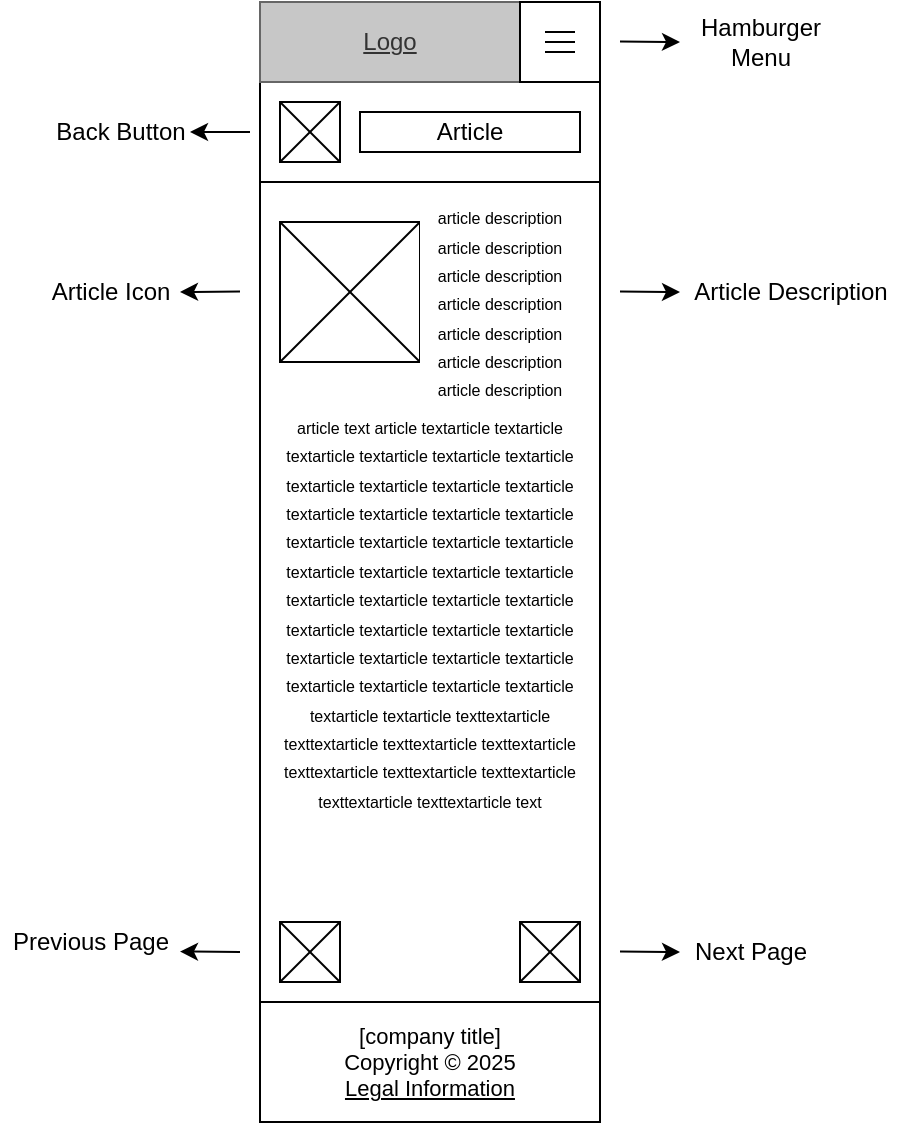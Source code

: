 <mxfile version="15.5.2" type="device"><diagram id="T2MtyHLGIBW448QUvl1Z" name="Page-1"><mxGraphModel dx="1153" dy="574" grid="1" gridSize="10" guides="1" tooltips="1" connect="1" arrows="1" fold="1" page="1" pageScale="1" pageWidth="850" pageHeight="1100" math="0" shadow="0"><root><mxCell id="0"/><mxCell id="1" parent="0"/><mxCell id="Z6XGyi4d-ByWD6EcC5bQ-1" value="" style="rounded=0;whiteSpace=wrap;html=1;" parent="1" vertex="1"><mxGeometry x="340" y="40" width="170" height="560" as="geometry"/></mxCell><mxCell id="Z6XGyi4d-ByWD6EcC5bQ-4" value="Article" style="rounded=0;whiteSpace=wrap;html=1;" parent="1" vertex="1"><mxGeometry x="390" y="95" width="110" height="20" as="geometry"/></mxCell><mxCell id="Z6XGyi4d-ByWD6EcC5bQ-5" value="" style="rounded=0;whiteSpace=wrap;html=1;" parent="1" vertex="1"><mxGeometry x="340" y="130" width="170" height="410" as="geometry"/></mxCell><mxCell id="Z6XGyi4d-ByWD6EcC5bQ-6" value="" style="rounded=0;whiteSpace=wrap;html=1;" parent="1" vertex="1"><mxGeometry x="350" y="150" width="70" height="70" as="geometry"/></mxCell><mxCell id="Z6XGyi4d-ByWD6EcC5bQ-32" value="" style="endArrow=classic;html=1;rounded=0;" parent="1" edge="1"><mxGeometry width="50" height="50" relative="1" as="geometry"><mxPoint x="330" y="184.76" as="sourcePoint"/><mxPoint x="300" y="185" as="targetPoint"/></mxGeometry></mxCell><mxCell id="Z6XGyi4d-ByWD6EcC5bQ-33" value="Article Icon" style="text;html=1;align=center;verticalAlign=middle;resizable=0;points=[];autosize=1;strokeColor=none;fillColor=none;" parent="1" vertex="1"><mxGeometry x="230" y="175" width="70" height="20" as="geometry"/></mxCell><mxCell id="Z6XGyi4d-ByWD6EcC5bQ-34" value="" style="endArrow=classic;html=1;rounded=0;" parent="1" edge="1"><mxGeometry width="50" height="50" relative="1" as="geometry"><mxPoint x="520" y="59.8" as="sourcePoint"/><mxPoint x="550" y="60" as="targetPoint"/></mxGeometry></mxCell><mxCell id="Z6XGyi4d-ByWD6EcC5bQ-35" value="Hamburger&lt;br&gt;Menu" style="text;html=1;align=center;verticalAlign=middle;resizable=0;points=[];autosize=1;strokeColor=none;fillColor=none;" parent="1" vertex="1"><mxGeometry x="550" y="45" width="80" height="30" as="geometry"/></mxCell><mxCell id="Z6XGyi4d-ByWD6EcC5bQ-37" value="" style="endArrow=classic;html=1;rounded=0;" parent="1" edge="1"><mxGeometry width="50" height="50" relative="1" as="geometry"><mxPoint x="520" y="184.8" as="sourcePoint"/><mxPoint x="550" y="185.04" as="targetPoint"/></mxGeometry></mxCell><mxCell id="Z6XGyi4d-ByWD6EcC5bQ-38" value="Article Description" style="text;html=1;align=center;verticalAlign=middle;resizable=0;points=[];autosize=1;strokeColor=none;fillColor=none;" parent="1" vertex="1"><mxGeometry x="550" y="175" width="110" height="20" as="geometry"/></mxCell><mxCell id="Ei203aNxSpNS52mW64xf-4" value="" style="endArrow=none;html=1;rounded=0;exitX=0;exitY=0;exitDx=0;exitDy=0;entryX=1;entryY=1;entryDx=0;entryDy=0;" edge="1" parent="1" target="Z6XGyi4d-ByWD6EcC5bQ-6"><mxGeometry width="50" height="50" relative="1" as="geometry"><mxPoint x="350" y="150" as="sourcePoint"/><mxPoint x="400" y="200.0" as="targetPoint"/></mxGeometry></mxCell><mxCell id="Ei203aNxSpNS52mW64xf-5" value="" style="endArrow=none;html=1;rounded=0;exitX=0;exitY=1;exitDx=0;exitDy=0;entryX=1;entryY=0;entryDx=0;entryDy=0;" edge="1" parent="1" source="Z6XGyi4d-ByWD6EcC5bQ-6" target="Z6XGyi4d-ByWD6EcC5bQ-6"><mxGeometry width="50" height="50" relative="1" as="geometry"><mxPoint x="360" y="160" as="sourcePoint"/><mxPoint x="410" y="210.0" as="targetPoint"/></mxGeometry></mxCell><mxCell id="Ei203aNxSpNS52mW64xf-8" value="&lt;font style=&quot;font-size: 8px&quot;&gt;article description article description article description article description article description article description article description&lt;/font&gt;" style="rounded=0;whiteSpace=wrap;html=1;strokeColor=none;" vertex="1" parent="1"><mxGeometry x="420" y="140" width="80" height="100" as="geometry"/></mxCell><mxCell id="Ei203aNxSpNS52mW64xf-9" value="&lt;font style=&quot;font-size: 8px&quot;&gt;article text&amp;nbsp;&lt;/font&gt;&lt;span style=&quot;font-size: 8px&quot;&gt;article text&lt;/span&gt;&lt;span style=&quot;font-size: 8px&quot;&gt;article text&lt;/span&gt;&lt;span style=&quot;font-size: 8px&quot;&gt;article text&lt;/span&gt;&lt;span style=&quot;font-size: 8px&quot;&gt;article text&lt;/span&gt;&lt;span style=&quot;font-size: 8px&quot;&gt;article text&lt;/span&gt;&lt;span style=&quot;font-size: 8px&quot;&gt;article text&lt;/span&gt;&lt;span style=&quot;font-size: 8px&quot;&gt;article text&lt;/span&gt;&lt;span style=&quot;font-size: 8px&quot;&gt;article text&lt;/span&gt;&lt;span style=&quot;font-size: 8px&quot;&gt;article text&lt;/span&gt;&lt;span style=&quot;font-size: 8px&quot;&gt;article text&lt;/span&gt;&lt;span style=&quot;font-size: 8px&quot;&gt;article text&lt;/span&gt;&lt;span style=&quot;font-size: 8px&quot;&gt;article text&lt;/span&gt;&lt;span style=&quot;font-size: 8px&quot;&gt;article text&lt;/span&gt;&lt;span style=&quot;font-size: 8px&quot;&gt;article text&lt;/span&gt;&lt;span style=&quot;font-size: 8px&quot;&gt;article text&lt;/span&gt;&lt;span style=&quot;font-size: 8px&quot;&gt;article text&lt;/span&gt;&lt;span style=&quot;font-size: 8px&quot;&gt;article text&lt;/span&gt;&lt;span style=&quot;font-size: 8px&quot;&gt;article text&lt;/span&gt;&lt;span style=&quot;font-size: 8px&quot;&gt;article text&lt;/span&gt;&lt;span style=&quot;font-size: 8px&quot;&gt;article text&lt;/span&gt;&lt;span style=&quot;font-size: 8px&quot;&gt;article text&lt;/span&gt;&lt;span style=&quot;font-size: 8px&quot;&gt;article text&lt;/span&gt;&lt;span style=&quot;font-size: 8px&quot;&gt;article text&lt;/span&gt;&lt;span style=&quot;font-size: 8px&quot;&gt;article text&lt;/span&gt;&lt;span style=&quot;font-size: 8px&quot;&gt;article text&lt;/span&gt;&lt;span style=&quot;font-size: 8px&quot;&gt;article text&lt;/span&gt;&lt;span style=&quot;font-size: 8px&quot;&gt;article text&lt;/span&gt;&lt;span style=&quot;font-size: 8px&quot;&gt;article text&lt;/span&gt;&lt;span style=&quot;font-size: 8px&quot;&gt;article text&lt;/span&gt;&lt;span style=&quot;font-size: 8px&quot;&gt;article text&lt;/span&gt;&lt;span style=&quot;font-size: 8px&quot;&gt;article text&lt;/span&gt;&lt;span style=&quot;font-size: 8px&quot;&gt;article text&lt;/span&gt;&lt;span style=&quot;font-size: 8px&quot;&gt;article text&lt;/span&gt;&lt;span style=&quot;font-size: 8px&quot;&gt;article text&lt;/span&gt;&lt;span style=&quot;font-size: 8px&quot;&gt;article text&lt;/span&gt;&lt;span style=&quot;font-size: 8px&quot;&gt;article text&lt;/span&gt;&lt;span style=&quot;font-size: 8px&quot;&gt;article text&lt;/span&gt;&lt;span style=&quot;font-size: 8px&quot;&gt;article text&lt;/span&gt;&lt;span style=&quot;font-size: 8px&quot;&gt;article text&lt;/span&gt;&lt;span style=&quot;font-size: 8px&quot;&gt;article text&lt;/span&gt;&lt;span style=&quot;font-size: 8px&quot;&gt;article text&lt;/span&gt;&lt;span style=&quot;font-size: 8px&quot;&gt;text&lt;/span&gt;&lt;span style=&quot;font-size: 8px&quot;&gt;article text&lt;/span&gt;&lt;span style=&quot;font-size: 8px&quot;&gt;text&lt;/span&gt;&lt;span style=&quot;font-size: 8px&quot;&gt;article text&lt;/span&gt;&lt;span style=&quot;font-size: 8px&quot;&gt;text&lt;/span&gt;&lt;span style=&quot;font-size: 8px&quot;&gt;article text&lt;/span&gt;&lt;span style=&quot;font-size: 8px&quot;&gt;text&lt;/span&gt;&lt;span style=&quot;font-size: 8px&quot;&gt;article text&lt;/span&gt;&lt;span style=&quot;font-size: 8px&quot;&gt;text&lt;/span&gt;&lt;span style=&quot;font-size: 8px&quot;&gt;article text&lt;/span&gt;&lt;span style=&quot;font-size: 8px&quot;&gt;text&lt;/span&gt;&lt;span style=&quot;font-size: 8px&quot;&gt;article text&lt;/span&gt;&lt;span style=&quot;font-size: 8px&quot;&gt;text&lt;/span&gt;&lt;span style=&quot;font-size: 8px&quot;&gt;article text&lt;/span&gt;&lt;span style=&quot;font-size: 8px&quot;&gt;text&lt;/span&gt;&lt;span style=&quot;font-size: 8px&quot;&gt;article text&lt;/span&gt;&lt;span style=&quot;font-size: 8px&quot;&gt;text&lt;/span&gt;&lt;span style=&quot;font-size: 8px&quot;&gt;article text&lt;/span&gt;" style="rounded=0;whiteSpace=wrap;html=1;strokeColor=none;" vertex="1" parent="1"><mxGeometry x="350" y="240" width="150" height="210" as="geometry"/></mxCell><mxCell id="Ei203aNxSpNS52mW64xf-10" value="" style="endArrow=classic;html=1;rounded=0;" edge="1" parent="1"><mxGeometry width="50" height="50" relative="1" as="geometry"><mxPoint x="335" y="105" as="sourcePoint"/><mxPoint x="305" y="105.0" as="targetPoint"/></mxGeometry></mxCell><mxCell id="Ei203aNxSpNS52mW64xf-11" value="Back Button" style="text;html=1;align=center;verticalAlign=middle;resizable=0;points=[];autosize=1;strokeColor=none;fillColor=none;" vertex="1" parent="1"><mxGeometry x="230" y="95" width="80" height="20" as="geometry"/></mxCell><mxCell id="Ei203aNxSpNS52mW64xf-12" value="" style="rounded=0;whiteSpace=wrap;html=1;" vertex="1" parent="1"><mxGeometry x="470" y="500" width="30" height="30" as="geometry"/></mxCell><mxCell id="Ei203aNxSpNS52mW64xf-13" value="" style="endArrow=none;html=1;rounded=0;exitX=0;exitY=0;exitDx=0;exitDy=0;entryX=1;entryY=1;entryDx=0;entryDy=0;" edge="1" parent="1" source="Ei203aNxSpNS52mW64xf-12" target="Ei203aNxSpNS52mW64xf-12"><mxGeometry width="50" height="50" relative="1" as="geometry"><mxPoint x="590" y="750" as="sourcePoint"/><mxPoint x="640" y="700" as="targetPoint"/></mxGeometry></mxCell><mxCell id="Ei203aNxSpNS52mW64xf-14" value="" style="endArrow=none;html=1;rounded=0;exitX=0;exitY=1;exitDx=0;exitDy=0;entryX=1;entryY=0;entryDx=0;entryDy=0;" edge="1" parent="1" source="Ei203aNxSpNS52mW64xf-12" target="Ei203aNxSpNS52mW64xf-12"><mxGeometry width="50" height="50" relative="1" as="geometry"><mxPoint x="480" y="500" as="sourcePoint"/><mxPoint x="520" y="540" as="targetPoint"/></mxGeometry></mxCell><mxCell id="Ei203aNxSpNS52mW64xf-16" value="" style="endArrow=classic;html=1;rounded=0;" edge="1" parent="1"><mxGeometry width="50" height="50" relative="1" as="geometry"><mxPoint x="520" y="514.76" as="sourcePoint"/><mxPoint x="550" y="515" as="targetPoint"/></mxGeometry></mxCell><mxCell id="Ei203aNxSpNS52mW64xf-17" value="Next Page" style="text;html=1;align=center;verticalAlign=middle;resizable=0;points=[];autosize=1;strokeColor=none;fillColor=none;" vertex="1" parent="1"><mxGeometry x="550" y="505" width="70" height="20" as="geometry"/></mxCell><mxCell id="Ei203aNxSpNS52mW64xf-19" value="" style="rounded=0;whiteSpace=wrap;html=1;" vertex="1" parent="1"><mxGeometry x="350" y="90" width="30" height="30" as="geometry"/></mxCell><mxCell id="Ei203aNxSpNS52mW64xf-20" value="" style="endArrow=none;html=1;rounded=0;exitX=0;exitY=0;exitDx=0;exitDy=0;entryX=1;entryY=1;entryDx=0;entryDy=0;" edge="1" parent="1" source="Ei203aNxSpNS52mW64xf-19" target="Ei203aNxSpNS52mW64xf-19"><mxGeometry width="50" height="50" relative="1" as="geometry"><mxPoint x="470" y="340" as="sourcePoint"/><mxPoint x="520" y="290" as="targetPoint"/></mxGeometry></mxCell><mxCell id="Ei203aNxSpNS52mW64xf-21" value="" style="endArrow=none;html=1;rounded=0;exitX=0;exitY=1;exitDx=0;exitDy=0;entryX=1;entryY=0;entryDx=0;entryDy=0;" edge="1" parent="1" source="Ei203aNxSpNS52mW64xf-19" target="Ei203aNxSpNS52mW64xf-19"><mxGeometry width="50" height="50" relative="1" as="geometry"><mxPoint x="360" y="90" as="sourcePoint"/><mxPoint x="400" y="130" as="targetPoint"/></mxGeometry></mxCell><mxCell id="Ei203aNxSpNS52mW64xf-22" value="" style="rounded=0;whiteSpace=wrap;html=1;" vertex="1" parent="1"><mxGeometry x="350" y="500" width="30" height="30" as="geometry"/></mxCell><mxCell id="Ei203aNxSpNS52mW64xf-23" value="" style="endArrow=none;html=1;rounded=0;exitX=0;exitY=0;exitDx=0;exitDy=0;entryX=1;entryY=1;entryDx=0;entryDy=0;" edge="1" parent="1" source="Ei203aNxSpNS52mW64xf-22" target="Ei203aNxSpNS52mW64xf-22"><mxGeometry width="50" height="50" relative="1" as="geometry"><mxPoint x="470" y="750" as="sourcePoint"/><mxPoint x="520" y="700" as="targetPoint"/></mxGeometry></mxCell><mxCell id="Ei203aNxSpNS52mW64xf-24" value="" style="endArrow=none;html=1;rounded=0;exitX=0;exitY=1;exitDx=0;exitDy=0;entryX=1;entryY=0;entryDx=0;entryDy=0;" edge="1" parent="1" source="Ei203aNxSpNS52mW64xf-22" target="Ei203aNxSpNS52mW64xf-22"><mxGeometry width="50" height="50" relative="1" as="geometry"><mxPoint x="360" y="500" as="sourcePoint"/><mxPoint x="400" y="540" as="targetPoint"/></mxGeometry></mxCell><mxCell id="Ei203aNxSpNS52mW64xf-25" value="" style="endArrow=classic;html=1;rounded=0;" edge="1" parent="1"><mxGeometry width="50" height="50" relative="1" as="geometry"><mxPoint x="330" y="515" as="sourcePoint"/><mxPoint x="300" y="514.76" as="targetPoint"/></mxGeometry></mxCell><mxCell id="Ei203aNxSpNS52mW64xf-26" value="Previous Page" style="text;html=1;align=center;verticalAlign=middle;resizable=0;points=[];autosize=1;strokeColor=none;fillColor=none;" vertex="1" parent="1"><mxGeometry x="210" y="500" width="90" height="20" as="geometry"/></mxCell><mxCell id="Ei203aNxSpNS52mW64xf-27" value="&lt;u&gt;Logo&lt;/u&gt;" style="rounded=0;whiteSpace=wrap;html=1;fillColor=#C7C7C7;strokeColor=#666666;fontColor=#333333;" vertex="1" parent="1"><mxGeometry x="340" y="40" width="130" height="40" as="geometry"/></mxCell><mxCell id="Ei203aNxSpNS52mW64xf-28" value="" style="rounded=0;whiteSpace=wrap;html=1;labelBackgroundColor=#FFFFFF;fontSize=10;fillColor=#FFFFFF;align=center;" vertex="1" parent="1"><mxGeometry x="470" y="40" width="40" height="40" as="geometry"/></mxCell><mxCell id="Ei203aNxSpNS52mW64xf-29" value="" style="group" vertex="1" connectable="0" parent="1"><mxGeometry x="482.5" y="55" width="15" height="10" as="geometry"/></mxCell><mxCell id="Ei203aNxSpNS52mW64xf-30" value="" style="endArrow=none;html=1;" edge="1" parent="Ei203aNxSpNS52mW64xf-29"><mxGeometry width="50" height="50" relative="1" as="geometry"><mxPoint as="sourcePoint"/><mxPoint x="15" as="targetPoint"/></mxGeometry></mxCell><mxCell id="Ei203aNxSpNS52mW64xf-31" value="" style="endArrow=none;html=1;" edge="1" parent="Ei203aNxSpNS52mW64xf-29"><mxGeometry width="50" height="50" relative="1" as="geometry"><mxPoint y="5" as="sourcePoint"/><mxPoint x="15" y="5" as="targetPoint"/><Array as="points"><mxPoint y="5"/></Array></mxGeometry></mxCell><mxCell id="Ei203aNxSpNS52mW64xf-32" value="" style="endArrow=none;html=1;" edge="1" parent="Ei203aNxSpNS52mW64xf-29"><mxGeometry width="50" height="50" relative="1" as="geometry"><mxPoint y="10" as="sourcePoint"/><mxPoint x="15" y="10" as="targetPoint"/><Array as="points"><mxPoint y="10"/></Array></mxGeometry></mxCell><mxCell id="Ei203aNxSpNS52mW64xf-33" value="[company title]&lt;br&gt;Copyright&amp;nbsp;© 2025&lt;br&gt;&lt;u&gt;Legal Information&lt;/u&gt;" style="rounded=0;whiteSpace=wrap;html=1;labelBackgroundColor=#FFFFFF;fontSize=11;fillColor=#FFFFFF;align=center;" vertex="1" parent="1"><mxGeometry x="340" y="540" width="170" height="60" as="geometry"/></mxCell></root></mxGraphModel></diagram></mxfile>